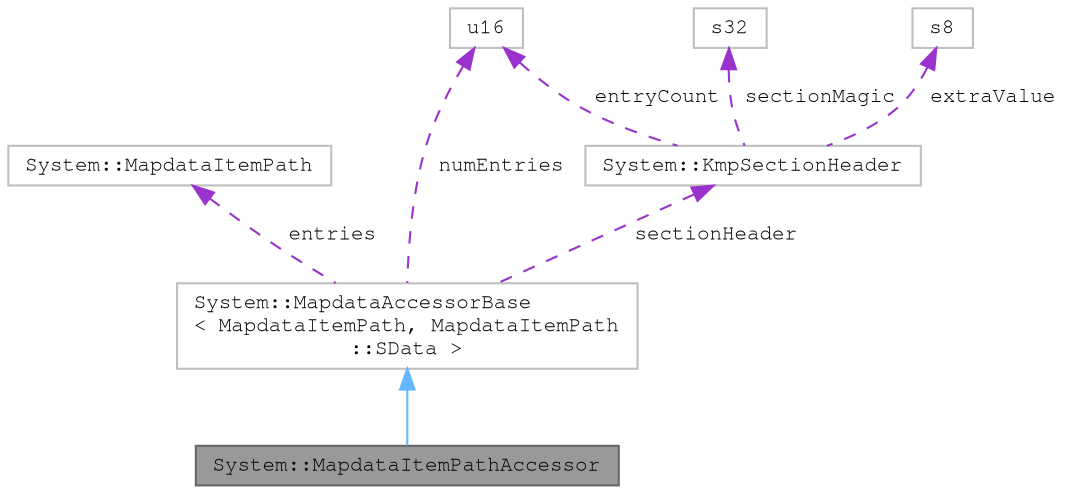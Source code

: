 digraph "System::MapdataItemPathAccessor"
{
 // LATEX_PDF_SIZE
  bgcolor="transparent";
  edge [fontname=FreeMono,fontsize=10,labelfontname=FreeMono,labelfontsize=10];
  node [fontname=FreeMono,fontsize=10,shape=box,height=0.2,width=0.4];
  Node1 [label="System::MapdataItemPathAccessor",height=0.2,width=0.4,color="gray40", fillcolor="grey60", style="filled", fontcolor="black",tooltip=" "];
  Node2 -> Node1 [dir="back",color="steelblue1",style="solid"];
  Node2 [label="System::MapdataAccessorBase\l\< MapdataItemPath, MapdataItemPath\l::SData \>",height=0.2,width=0.4,color="grey75", fillcolor="white", style="filled",URL="$class_system_1_1_mapdata_accessor_base.html",tooltip=" "];
  Node3 -> Node2 [dir="back",color="darkorchid3",style="dashed",label=" entries" ];
  Node3 [label="System::MapdataItemPath",height=0.2,width=0.4,color="grey75", fillcolor="white", style="filled",URL="$class_system_1_1_mapdata_item_path.html",tooltip=" "];
  Node4 -> Node2 [dir="back",color="darkorchid3",style="dashed",label=" numEntries" ];
  Node4 [label="u16",height=0.2,width=0.4,color="grey75", fillcolor="white", style="filled",URL="$classu16.html",tooltip=" "];
  Node5 -> Node2 [dir="back",color="darkorchid3",style="dashed",label=" sectionHeader" ];
  Node5 [label="System::KmpSectionHeader",height=0.2,width=0.4,color="grey75", fillcolor="white", style="filled",URL="$struct_system_1_1_kmp_section_header.html",tooltip=" "];
  Node6 -> Node5 [dir="back",color="darkorchid3",style="dashed",label=" sectionMagic" ];
  Node6 [label="s32",height=0.2,width=0.4,color="grey75", fillcolor="white", style="filled",tooltip=" "];
  Node4 -> Node5 [dir="back",color="darkorchid3",style="dashed",label=" entryCount" ];
  Node7 -> Node5 [dir="back",color="darkorchid3",style="dashed",label=" extraValue" ];
  Node7 [label="s8",height=0.2,width=0.4,color="grey75", fillcolor="white", style="filled",tooltip=" "];
}
